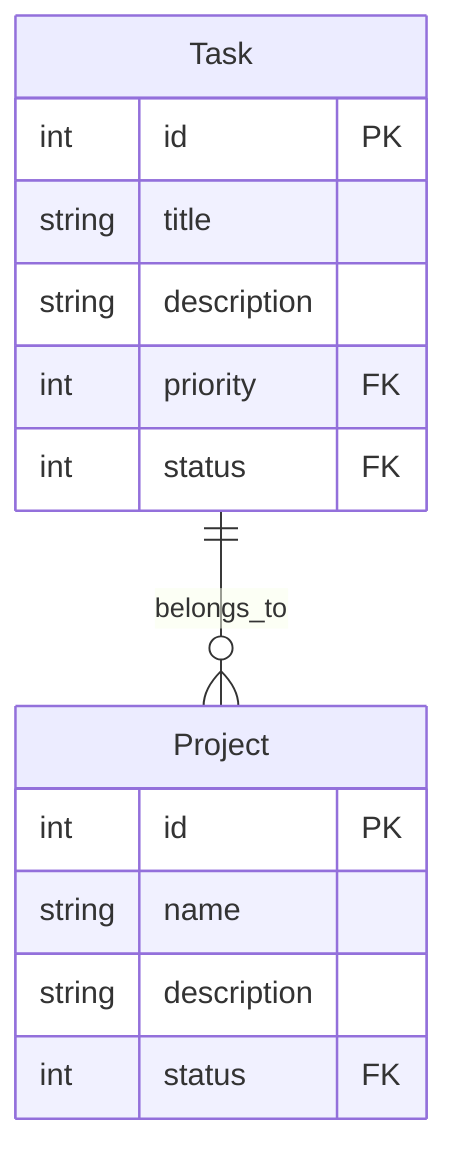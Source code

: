 erDiagram
    Task {
        int id PK
        string title
        string description
        int priority FK
        int status FK
    }
    
    Project {
        int id PK
        string name
        string description
        int status FK
    }
    
    Task ||--o{ Project : belongs_to